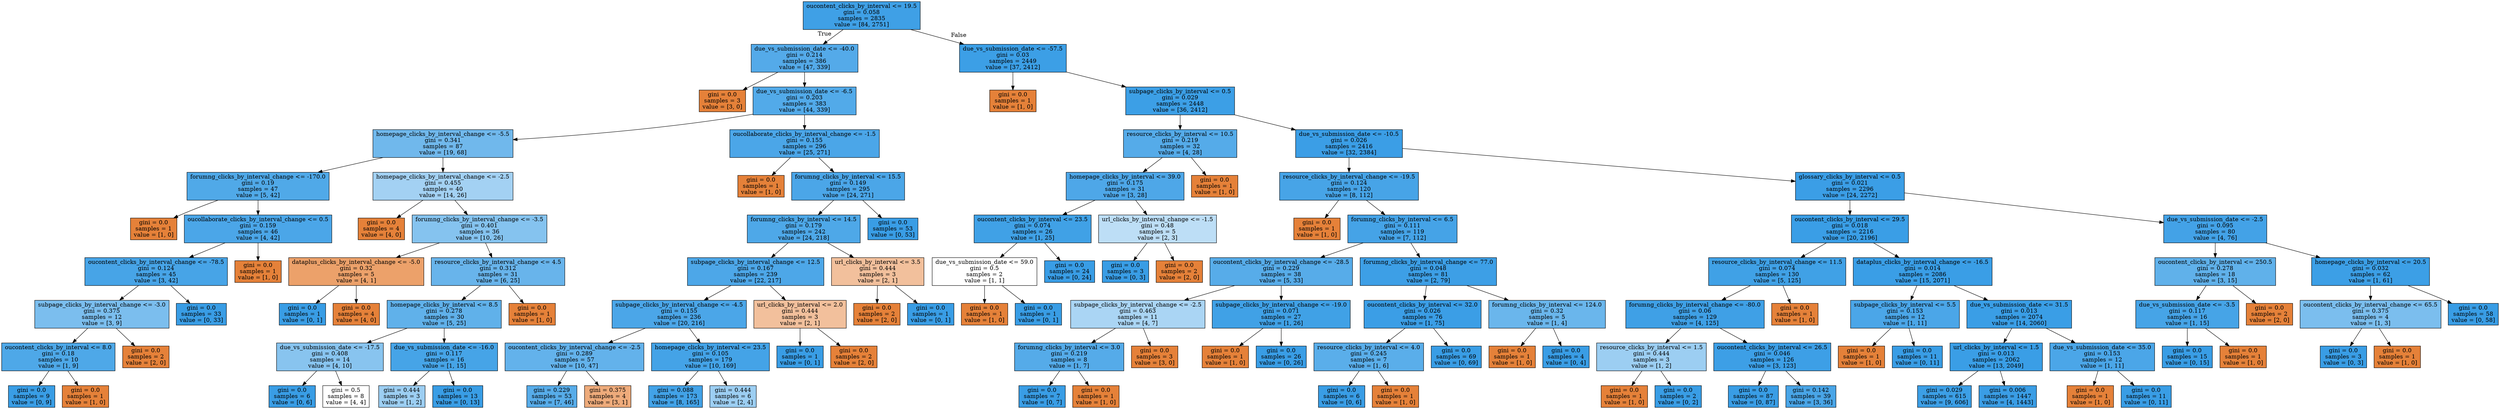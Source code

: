 digraph Tree {
node [shape=box, style="filled", color="black"] ;
0 [label="oucontent_clicks_by_interval <= 19.5\ngini = 0.058\nsamples = 2835\nvalue = [84, 2751]", fillcolor="#399de5f7"] ;
1 [label="due_vs_submission_date <= -40.0\ngini = 0.214\nsamples = 386\nvalue = [47, 339]", fillcolor="#399de5dc"] ;
0 -> 1 [labeldistance=2.5, labelangle=45, headlabel="True"] ;
2 [label="gini = 0.0\nsamples = 3\nvalue = [3, 0]", fillcolor="#e58139ff"] ;
1 -> 2 ;
3 [label="due_vs_submission_date <= -6.5\ngini = 0.203\nsamples = 383\nvalue = [44, 339]", fillcolor="#399de5de"] ;
1 -> 3 ;
4 [label="homepage_clicks_by_interval_change <= -5.5\ngini = 0.341\nsamples = 87\nvalue = [19, 68]", fillcolor="#399de5b8"] ;
3 -> 4 ;
5 [label="forumng_clicks_by_interval_change <= -170.0\ngini = 0.19\nsamples = 47\nvalue = [5, 42]", fillcolor="#399de5e1"] ;
4 -> 5 ;
6 [label="gini = 0.0\nsamples = 1\nvalue = [1, 0]", fillcolor="#e58139ff"] ;
5 -> 6 ;
7 [label="oucollaborate_clicks_by_interval_change <= 0.5\ngini = 0.159\nsamples = 46\nvalue = [4, 42]", fillcolor="#399de5e7"] ;
5 -> 7 ;
8 [label="oucontent_clicks_by_interval_change <= -78.5\ngini = 0.124\nsamples = 45\nvalue = [3, 42]", fillcolor="#399de5ed"] ;
7 -> 8 ;
9 [label="subpage_clicks_by_interval_change <= -3.0\ngini = 0.375\nsamples = 12\nvalue = [3, 9]", fillcolor="#399de5aa"] ;
8 -> 9 ;
10 [label="oucontent_clicks_by_interval <= 8.0\ngini = 0.18\nsamples = 10\nvalue = [1, 9]", fillcolor="#399de5e3"] ;
9 -> 10 ;
11 [label="gini = 0.0\nsamples = 9\nvalue = [0, 9]", fillcolor="#399de5ff"] ;
10 -> 11 ;
12 [label="gini = 0.0\nsamples = 1\nvalue = [1, 0]", fillcolor="#e58139ff"] ;
10 -> 12 ;
13 [label="gini = 0.0\nsamples = 2\nvalue = [2, 0]", fillcolor="#e58139ff"] ;
9 -> 13 ;
14 [label="gini = 0.0\nsamples = 33\nvalue = [0, 33]", fillcolor="#399de5ff"] ;
8 -> 14 ;
15 [label="gini = 0.0\nsamples = 1\nvalue = [1, 0]", fillcolor="#e58139ff"] ;
7 -> 15 ;
16 [label="homepage_clicks_by_interval_change <= -2.5\ngini = 0.455\nsamples = 40\nvalue = [14, 26]", fillcolor="#399de576"] ;
4 -> 16 ;
17 [label="gini = 0.0\nsamples = 4\nvalue = [4, 0]", fillcolor="#e58139ff"] ;
16 -> 17 ;
18 [label="forumng_clicks_by_interval_change <= -3.5\ngini = 0.401\nsamples = 36\nvalue = [10, 26]", fillcolor="#399de59d"] ;
16 -> 18 ;
19 [label="dataplus_clicks_by_interval_change <= -5.0\ngini = 0.32\nsamples = 5\nvalue = [4, 1]", fillcolor="#e58139bf"] ;
18 -> 19 ;
20 [label="gini = 0.0\nsamples = 1\nvalue = [0, 1]", fillcolor="#399de5ff"] ;
19 -> 20 ;
21 [label="gini = 0.0\nsamples = 4\nvalue = [4, 0]", fillcolor="#e58139ff"] ;
19 -> 21 ;
22 [label="resource_clicks_by_interval_change <= 4.5\ngini = 0.312\nsamples = 31\nvalue = [6, 25]", fillcolor="#399de5c2"] ;
18 -> 22 ;
23 [label="homepage_clicks_by_interval <= 8.5\ngini = 0.278\nsamples = 30\nvalue = [5, 25]", fillcolor="#399de5cc"] ;
22 -> 23 ;
24 [label="due_vs_submission_date <= -17.5\ngini = 0.408\nsamples = 14\nvalue = [4, 10]", fillcolor="#399de599"] ;
23 -> 24 ;
25 [label="gini = 0.0\nsamples = 6\nvalue = [0, 6]", fillcolor="#399de5ff"] ;
24 -> 25 ;
26 [label="gini = 0.5\nsamples = 8\nvalue = [4, 4]", fillcolor="#e5813900"] ;
24 -> 26 ;
27 [label="due_vs_submission_date <= -16.0\ngini = 0.117\nsamples = 16\nvalue = [1, 15]", fillcolor="#399de5ee"] ;
23 -> 27 ;
28 [label="gini = 0.444\nsamples = 3\nvalue = [1, 2]", fillcolor="#399de57f"] ;
27 -> 28 ;
29 [label="gini = 0.0\nsamples = 13\nvalue = [0, 13]", fillcolor="#399de5ff"] ;
27 -> 29 ;
30 [label="gini = 0.0\nsamples = 1\nvalue = [1, 0]", fillcolor="#e58139ff"] ;
22 -> 30 ;
31 [label="oucollaborate_clicks_by_interval_change <= -1.5\ngini = 0.155\nsamples = 296\nvalue = [25, 271]", fillcolor="#399de5e7"] ;
3 -> 31 ;
32 [label="gini = 0.0\nsamples = 1\nvalue = [1, 0]", fillcolor="#e58139ff"] ;
31 -> 32 ;
33 [label="forumng_clicks_by_interval <= 15.5\ngini = 0.149\nsamples = 295\nvalue = [24, 271]", fillcolor="#399de5e8"] ;
31 -> 33 ;
34 [label="forumng_clicks_by_interval <= 14.5\ngini = 0.179\nsamples = 242\nvalue = [24, 218]", fillcolor="#399de5e3"] ;
33 -> 34 ;
35 [label="subpage_clicks_by_interval_change <= 12.5\ngini = 0.167\nsamples = 239\nvalue = [22, 217]", fillcolor="#399de5e5"] ;
34 -> 35 ;
36 [label="subpage_clicks_by_interval_change <= -4.5\ngini = 0.155\nsamples = 236\nvalue = [20, 216]", fillcolor="#399de5e7"] ;
35 -> 36 ;
37 [label="oucontent_clicks_by_interval_change <= -2.5\ngini = 0.289\nsamples = 57\nvalue = [10, 47]", fillcolor="#399de5c9"] ;
36 -> 37 ;
38 [label="gini = 0.229\nsamples = 53\nvalue = [7, 46]", fillcolor="#399de5d8"] ;
37 -> 38 ;
39 [label="gini = 0.375\nsamples = 4\nvalue = [3, 1]", fillcolor="#e58139aa"] ;
37 -> 39 ;
40 [label="homepage_clicks_by_interval <= 23.5\ngini = 0.105\nsamples = 179\nvalue = [10, 169]", fillcolor="#399de5f0"] ;
36 -> 40 ;
41 [label="gini = 0.088\nsamples = 173\nvalue = [8, 165]", fillcolor="#399de5f3"] ;
40 -> 41 ;
42 [label="gini = 0.444\nsamples = 6\nvalue = [2, 4]", fillcolor="#399de57f"] ;
40 -> 42 ;
43 [label="url_clicks_by_interval <= 2.0\ngini = 0.444\nsamples = 3\nvalue = [2, 1]", fillcolor="#e581397f"] ;
35 -> 43 ;
44 [label="gini = 0.0\nsamples = 1\nvalue = [0, 1]", fillcolor="#399de5ff"] ;
43 -> 44 ;
45 [label="gini = 0.0\nsamples = 2\nvalue = [2, 0]", fillcolor="#e58139ff"] ;
43 -> 45 ;
46 [label="url_clicks_by_interval <= 3.5\ngini = 0.444\nsamples = 3\nvalue = [2, 1]", fillcolor="#e581397f"] ;
34 -> 46 ;
47 [label="gini = 0.0\nsamples = 2\nvalue = [2, 0]", fillcolor="#e58139ff"] ;
46 -> 47 ;
48 [label="gini = 0.0\nsamples = 1\nvalue = [0, 1]", fillcolor="#399de5ff"] ;
46 -> 48 ;
49 [label="gini = 0.0\nsamples = 53\nvalue = [0, 53]", fillcolor="#399de5ff"] ;
33 -> 49 ;
50 [label="due_vs_submission_date <= -57.5\ngini = 0.03\nsamples = 2449\nvalue = [37, 2412]", fillcolor="#399de5fb"] ;
0 -> 50 [labeldistance=2.5, labelangle=-45, headlabel="False"] ;
51 [label="gini = 0.0\nsamples = 1\nvalue = [1, 0]", fillcolor="#e58139ff"] ;
50 -> 51 ;
52 [label="subpage_clicks_by_interval <= 0.5\ngini = 0.029\nsamples = 2448\nvalue = [36, 2412]", fillcolor="#399de5fb"] ;
50 -> 52 ;
53 [label="resource_clicks_by_interval <= 10.5\ngini = 0.219\nsamples = 32\nvalue = [4, 28]", fillcolor="#399de5db"] ;
52 -> 53 ;
54 [label="homepage_clicks_by_interval <= 39.0\ngini = 0.175\nsamples = 31\nvalue = [3, 28]", fillcolor="#399de5e4"] ;
53 -> 54 ;
55 [label="oucontent_clicks_by_interval <= 23.5\ngini = 0.074\nsamples = 26\nvalue = [1, 25]", fillcolor="#399de5f5"] ;
54 -> 55 ;
56 [label="due_vs_submission_date <= 59.0\ngini = 0.5\nsamples = 2\nvalue = [1, 1]", fillcolor="#e5813900"] ;
55 -> 56 ;
57 [label="gini = 0.0\nsamples = 1\nvalue = [1, 0]", fillcolor="#e58139ff"] ;
56 -> 57 ;
58 [label="gini = 0.0\nsamples = 1\nvalue = [0, 1]", fillcolor="#399de5ff"] ;
56 -> 58 ;
59 [label="gini = 0.0\nsamples = 24\nvalue = [0, 24]", fillcolor="#399de5ff"] ;
55 -> 59 ;
60 [label="url_clicks_by_interval_change <= -1.5\ngini = 0.48\nsamples = 5\nvalue = [2, 3]", fillcolor="#399de555"] ;
54 -> 60 ;
61 [label="gini = 0.0\nsamples = 3\nvalue = [0, 3]", fillcolor="#399de5ff"] ;
60 -> 61 ;
62 [label="gini = 0.0\nsamples = 2\nvalue = [2, 0]", fillcolor="#e58139ff"] ;
60 -> 62 ;
63 [label="gini = 0.0\nsamples = 1\nvalue = [1, 0]", fillcolor="#e58139ff"] ;
53 -> 63 ;
64 [label="due_vs_submission_date <= -10.5\ngini = 0.026\nsamples = 2416\nvalue = [32, 2384]", fillcolor="#399de5fc"] ;
52 -> 64 ;
65 [label="resource_clicks_by_interval_change <= -19.5\ngini = 0.124\nsamples = 120\nvalue = [8, 112]", fillcolor="#399de5ed"] ;
64 -> 65 ;
66 [label="gini = 0.0\nsamples = 1\nvalue = [1, 0]", fillcolor="#e58139ff"] ;
65 -> 66 ;
67 [label="forumng_clicks_by_interval <= 6.5\ngini = 0.111\nsamples = 119\nvalue = [7, 112]", fillcolor="#399de5ef"] ;
65 -> 67 ;
68 [label="oucontent_clicks_by_interval_change <= -28.5\ngini = 0.229\nsamples = 38\nvalue = [5, 33]", fillcolor="#399de5d8"] ;
67 -> 68 ;
69 [label="subpage_clicks_by_interval_change <= -2.5\ngini = 0.463\nsamples = 11\nvalue = [4, 7]", fillcolor="#399de56d"] ;
68 -> 69 ;
70 [label="forumng_clicks_by_interval <= 3.0\ngini = 0.219\nsamples = 8\nvalue = [1, 7]", fillcolor="#399de5db"] ;
69 -> 70 ;
71 [label="gini = 0.0\nsamples = 7\nvalue = [0, 7]", fillcolor="#399de5ff"] ;
70 -> 71 ;
72 [label="gini = 0.0\nsamples = 1\nvalue = [1, 0]", fillcolor="#e58139ff"] ;
70 -> 72 ;
73 [label="gini = 0.0\nsamples = 3\nvalue = [3, 0]", fillcolor="#e58139ff"] ;
69 -> 73 ;
74 [label="subpage_clicks_by_interval_change <= -19.0\ngini = 0.071\nsamples = 27\nvalue = [1, 26]", fillcolor="#399de5f5"] ;
68 -> 74 ;
75 [label="gini = 0.0\nsamples = 1\nvalue = [1, 0]", fillcolor="#e58139ff"] ;
74 -> 75 ;
76 [label="gini = 0.0\nsamples = 26\nvalue = [0, 26]", fillcolor="#399de5ff"] ;
74 -> 76 ;
77 [label="forumng_clicks_by_interval_change <= 77.0\ngini = 0.048\nsamples = 81\nvalue = [2, 79]", fillcolor="#399de5f9"] ;
67 -> 77 ;
78 [label="oucontent_clicks_by_interval <= 32.0\ngini = 0.026\nsamples = 76\nvalue = [1, 75]", fillcolor="#399de5fc"] ;
77 -> 78 ;
79 [label="resource_clicks_by_interval <= 4.0\ngini = 0.245\nsamples = 7\nvalue = [1, 6]", fillcolor="#399de5d4"] ;
78 -> 79 ;
80 [label="gini = 0.0\nsamples = 6\nvalue = [0, 6]", fillcolor="#399de5ff"] ;
79 -> 80 ;
81 [label="gini = 0.0\nsamples = 1\nvalue = [1, 0]", fillcolor="#e58139ff"] ;
79 -> 81 ;
82 [label="gini = 0.0\nsamples = 69\nvalue = [0, 69]", fillcolor="#399de5ff"] ;
78 -> 82 ;
83 [label="forumng_clicks_by_interval <= 124.0\ngini = 0.32\nsamples = 5\nvalue = [1, 4]", fillcolor="#399de5bf"] ;
77 -> 83 ;
84 [label="gini = 0.0\nsamples = 1\nvalue = [1, 0]", fillcolor="#e58139ff"] ;
83 -> 84 ;
85 [label="gini = 0.0\nsamples = 4\nvalue = [0, 4]", fillcolor="#399de5ff"] ;
83 -> 85 ;
86 [label="glossary_clicks_by_interval <= 0.5\ngini = 0.021\nsamples = 2296\nvalue = [24, 2272]", fillcolor="#399de5fc"] ;
64 -> 86 ;
87 [label="oucontent_clicks_by_interval <= 29.5\ngini = 0.018\nsamples = 2216\nvalue = [20, 2196]", fillcolor="#399de5fd"] ;
86 -> 87 ;
88 [label="resource_clicks_by_interval_change <= 11.5\ngini = 0.074\nsamples = 130\nvalue = [5, 125]", fillcolor="#399de5f5"] ;
87 -> 88 ;
89 [label="forumng_clicks_by_interval_change <= -80.0\ngini = 0.06\nsamples = 129\nvalue = [4, 125]", fillcolor="#399de5f7"] ;
88 -> 89 ;
90 [label="resource_clicks_by_interval <= 1.5\ngini = 0.444\nsamples = 3\nvalue = [1, 2]", fillcolor="#399de57f"] ;
89 -> 90 ;
91 [label="gini = 0.0\nsamples = 1\nvalue = [1, 0]", fillcolor="#e58139ff"] ;
90 -> 91 ;
92 [label="gini = 0.0\nsamples = 2\nvalue = [0, 2]", fillcolor="#399de5ff"] ;
90 -> 92 ;
93 [label="oucontent_clicks_by_interval <= 26.5\ngini = 0.046\nsamples = 126\nvalue = [3, 123]", fillcolor="#399de5f9"] ;
89 -> 93 ;
94 [label="gini = 0.0\nsamples = 87\nvalue = [0, 87]", fillcolor="#399de5ff"] ;
93 -> 94 ;
95 [label="gini = 0.142\nsamples = 39\nvalue = [3, 36]", fillcolor="#399de5ea"] ;
93 -> 95 ;
96 [label="gini = 0.0\nsamples = 1\nvalue = [1, 0]", fillcolor="#e58139ff"] ;
88 -> 96 ;
97 [label="dataplus_clicks_by_interval_change <= -16.5\ngini = 0.014\nsamples = 2086\nvalue = [15, 2071]", fillcolor="#399de5fd"] ;
87 -> 97 ;
98 [label="subpage_clicks_by_interval <= 5.5\ngini = 0.153\nsamples = 12\nvalue = [1, 11]", fillcolor="#399de5e8"] ;
97 -> 98 ;
99 [label="gini = 0.0\nsamples = 1\nvalue = [1, 0]", fillcolor="#e58139ff"] ;
98 -> 99 ;
100 [label="gini = 0.0\nsamples = 11\nvalue = [0, 11]", fillcolor="#399de5ff"] ;
98 -> 100 ;
101 [label="due_vs_submission_date <= 31.5\ngini = 0.013\nsamples = 2074\nvalue = [14, 2060]", fillcolor="#399de5fd"] ;
97 -> 101 ;
102 [label="url_clicks_by_interval <= 1.5\ngini = 0.013\nsamples = 2062\nvalue = [13, 2049]", fillcolor="#399de5fd"] ;
101 -> 102 ;
103 [label="gini = 0.029\nsamples = 615\nvalue = [9, 606]", fillcolor="#399de5fb"] ;
102 -> 103 ;
104 [label="gini = 0.006\nsamples = 1447\nvalue = [4, 1443]", fillcolor="#399de5fe"] ;
102 -> 104 ;
105 [label="due_vs_submission_date <= 35.0\ngini = 0.153\nsamples = 12\nvalue = [1, 11]", fillcolor="#399de5e8"] ;
101 -> 105 ;
106 [label="gini = 0.0\nsamples = 1\nvalue = [1, 0]", fillcolor="#e58139ff"] ;
105 -> 106 ;
107 [label="gini = 0.0\nsamples = 11\nvalue = [0, 11]", fillcolor="#399de5ff"] ;
105 -> 107 ;
108 [label="due_vs_submission_date <= -2.5\ngini = 0.095\nsamples = 80\nvalue = [4, 76]", fillcolor="#399de5f2"] ;
86 -> 108 ;
109 [label="oucontent_clicks_by_interval <= 250.5\ngini = 0.278\nsamples = 18\nvalue = [3, 15]", fillcolor="#399de5cc"] ;
108 -> 109 ;
110 [label="due_vs_submission_date <= -3.5\ngini = 0.117\nsamples = 16\nvalue = [1, 15]", fillcolor="#399de5ee"] ;
109 -> 110 ;
111 [label="gini = 0.0\nsamples = 15\nvalue = [0, 15]", fillcolor="#399de5ff"] ;
110 -> 111 ;
112 [label="gini = 0.0\nsamples = 1\nvalue = [1, 0]", fillcolor="#e58139ff"] ;
110 -> 112 ;
113 [label="gini = 0.0\nsamples = 2\nvalue = [2, 0]", fillcolor="#e58139ff"] ;
109 -> 113 ;
114 [label="homepage_clicks_by_interval <= 20.5\ngini = 0.032\nsamples = 62\nvalue = [1, 61]", fillcolor="#399de5fb"] ;
108 -> 114 ;
115 [label="oucontent_clicks_by_interval_change <= 65.5\ngini = 0.375\nsamples = 4\nvalue = [1, 3]", fillcolor="#399de5aa"] ;
114 -> 115 ;
116 [label="gini = 0.0\nsamples = 3\nvalue = [0, 3]", fillcolor="#399de5ff"] ;
115 -> 116 ;
117 [label="gini = 0.0\nsamples = 1\nvalue = [1, 0]", fillcolor="#e58139ff"] ;
115 -> 117 ;
118 [label="gini = 0.0\nsamples = 58\nvalue = [0, 58]", fillcolor="#399de5ff"] ;
114 -> 118 ;
}
